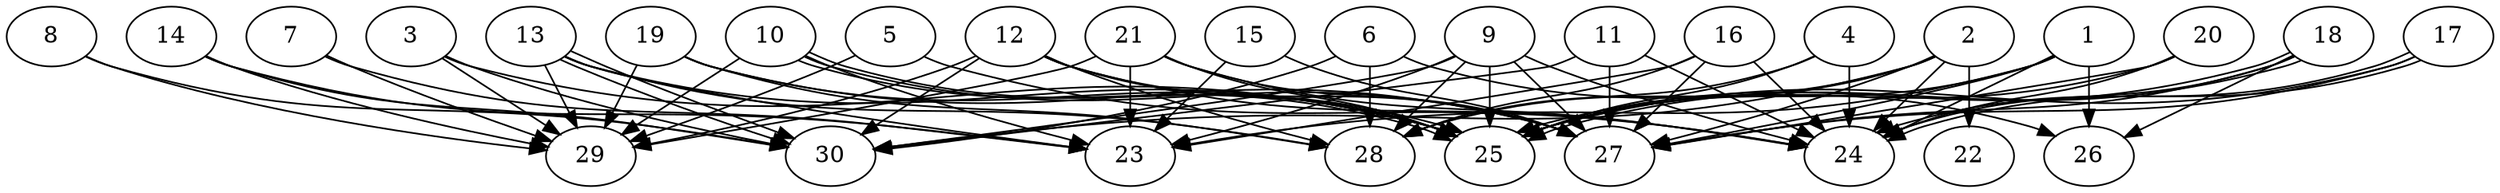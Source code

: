 // DAG automatically generated by daggen at Thu Oct  3 14:04:19 2019
// ./daggen --dot -n 30 --ccr 0.3 --fat 0.9 --regular 0.9 --density 0.7 --mindata 5242880 --maxdata 52428800 
digraph G {
  1 [size="166502400", alpha="0.07", expect_size="49950720"] 
  1 -> 23 [size ="49950720"]
  1 -> 24 [size ="49950720"]
  1 -> 25 [size ="49950720"]
  1 -> 26 [size ="49950720"]
  1 -> 27 [size ="49950720"]
  2 [size="162754560", alpha="0.13", expect_size="48826368"] 
  2 -> 22 [size ="48826368"]
  2 -> 24 [size ="48826368"]
  2 -> 25 [size ="48826368"]
  2 -> 27 [size ="48826368"]
  2 -> 28 [size ="48826368"]
  2 -> 30 [size ="48826368"]
  3 [size="98525867", alpha="0.04", expect_size="29557760"] 
  3 -> 25 [size ="29557760"]
  3 -> 29 [size ="29557760"]
  3 -> 30 [size ="29557760"]
  4 [size="55828480", alpha="0.18", expect_size="16748544"] 
  4 -> 24 [size ="16748544"]
  4 -> 25 [size ="16748544"]
  4 -> 28 [size ="16748544"]
  5 [size="107325440", alpha="0.09", expect_size="32197632"] 
  5 -> 24 [size ="32197632"]
  5 -> 29 [size ="32197632"]
  6 [size="55545173", alpha="0.08", expect_size="16663552"] 
  6 -> 26 [size ="16663552"]
  6 -> 28 [size ="16663552"]
  6 -> 30 [size ="16663552"]
  7 [size="84278613", alpha="0.10", expect_size="25283584"] 
  7 -> 23 [size ="25283584"]
  7 -> 29 [size ="25283584"]
  8 [size="37922133", alpha="0.08", expect_size="11376640"] 
  8 -> 29 [size ="11376640"]
  8 -> 30 [size ="11376640"]
  9 [size="129003520", alpha="0.01", expect_size="38701056"] 
  9 -> 23 [size ="38701056"]
  9 -> 24 [size ="38701056"]
  9 -> 25 [size ="38701056"]
  9 -> 27 [size ="38701056"]
  9 -> 28 [size ="38701056"]
  9 -> 30 [size ="38701056"]
  10 [size="82732373", alpha="0.13", expect_size="24819712"] 
  10 -> 23 [size ="24819712"]
  10 -> 25 [size ="24819712"]
  10 -> 25 [size ="24819712"]
  10 -> 27 [size ="24819712"]
  10 -> 29 [size ="24819712"]
  11 [size="74192213", alpha="0.16", expect_size="22257664"] 
  11 -> 24 [size ="22257664"]
  11 -> 27 [size ="22257664"]
  11 -> 30 [size ="22257664"]
  12 [size="128884053", alpha="0.00", expect_size="38665216"] 
  12 -> 24 [size ="38665216"]
  12 -> 25 [size ="38665216"]
  12 -> 27 [size ="38665216"]
  12 -> 28 [size ="38665216"]
  12 -> 29 [size ="38665216"]
  12 -> 30 [size ="38665216"]
  13 [size="74680320", alpha="0.13", expect_size="22404096"] 
  13 -> 23 [size ="22404096"]
  13 -> 25 [size ="22404096"]
  13 -> 28 [size ="22404096"]
  13 -> 29 [size ="22404096"]
  13 -> 30 [size ="22404096"]
  13 -> 30 [size ="22404096"]
  14 [size="107687253", alpha="0.04", expect_size="32306176"] 
  14 -> 23 [size ="32306176"]
  14 -> 29 [size ="32306176"]
  14 -> 30 [size ="32306176"]
  15 [size="89480533", alpha="0.08", expect_size="26844160"] 
  15 -> 23 [size ="26844160"]
  15 -> 27 [size ="26844160"]
  16 [size="159614293", alpha="0.13", expect_size="47884288"] 
  16 -> 23 [size ="47884288"]
  16 -> 24 [size ="47884288"]
  16 -> 27 [size ="47884288"]
  16 -> 28 [size ="47884288"]
  17 [size="62764373", alpha="0.14", expect_size="18829312"] 
  17 -> 24 [size ="18829312"]
  17 -> 24 [size ="18829312"]
  17 -> 25 [size ="18829312"]
  17 -> 27 [size ="18829312"]
  18 [size="142851413", alpha="0.03", expect_size="42855424"] 
  18 -> 24 [size ="42855424"]
  18 -> 25 [size ="42855424"]
  18 -> 25 [size ="42855424"]
  18 -> 26 [size ="42855424"]
  18 -> 27 [size ="42855424"]
  19 [size="45093547", alpha="0.14", expect_size="13528064"] 
  19 -> 25 [size ="13528064"]
  19 -> 27 [size ="13528064"]
  19 -> 28 [size ="13528064"]
  19 -> 29 [size ="13528064"]
  20 [size="56692053", alpha="0.18", expect_size="17007616"] 
  20 -> 24 [size ="17007616"]
  20 -> 25 [size ="17007616"]
  20 -> 27 [size ="17007616"]
  21 [size="156084907", alpha="0.20", expect_size="46825472"] 
  21 -> 23 [size ="46825472"]
  21 -> 24 [size ="46825472"]
  21 -> 25 [size ="46825472"]
  21 -> 27 [size ="46825472"]
  21 -> 29 [size ="46825472"]
  22 [size="126337707", alpha="0.00", expect_size="37901312"] 
  23 [size="130129920", alpha="0.11", expect_size="39038976"] 
  24 [size="75581440", alpha="0.07", expect_size="22674432"] 
  25 [size="109230080", alpha="0.14", expect_size="32769024"] 
  26 [size="17988267", alpha="0.06", expect_size="5396480"] 
  27 [size="116855467", alpha="0.06", expect_size="35056640"] 
  28 [size="69160960", alpha="0.10", expect_size="20748288"] 
  29 [size="96600747", alpha="0.07", expect_size="28980224"] 
  30 [size="53060267", alpha="0.12", expect_size="15918080"] 
}
